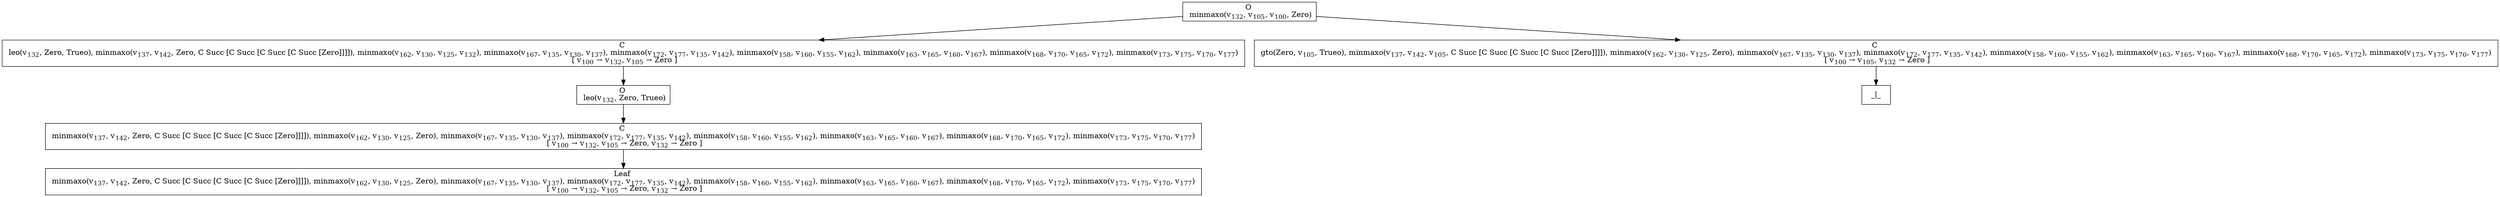 digraph {
    graph [rankdir=TB
          ,bgcolor=transparent];
    node [shape=box
         ,fillcolor=white
         ,style=filled];
    0 [label=<O <BR/> minmaxo(v<SUB>132</SUB>, v<SUB>105</SUB>, v<SUB>100</SUB>, Zero)>];
    1 [label=<C <BR/> leo(v<SUB>132</SUB>, Zero, Trueo), minmaxo(v<SUB>137</SUB>, v<SUB>142</SUB>, Zero, C Succ [C Succ [C Succ [C Succ [Zero]]]]), minmaxo(v<SUB>162</SUB>, v<SUB>130</SUB>, v<SUB>125</SUB>, v<SUB>132</SUB>), minmaxo(v<SUB>167</SUB>, v<SUB>135</SUB>, v<SUB>130</SUB>, v<SUB>137</SUB>), minmaxo(v<SUB>172</SUB>, v<SUB>177</SUB>, v<SUB>135</SUB>, v<SUB>142</SUB>), minmaxo(v<SUB>158</SUB>, v<SUB>160</SUB>, v<SUB>155</SUB>, v<SUB>162</SUB>), minmaxo(v<SUB>163</SUB>, v<SUB>165</SUB>, v<SUB>160</SUB>, v<SUB>167</SUB>), minmaxo(v<SUB>168</SUB>, v<SUB>170</SUB>, v<SUB>165</SUB>, v<SUB>172</SUB>), minmaxo(v<SUB>173</SUB>, v<SUB>175</SUB>, v<SUB>170</SUB>, v<SUB>177</SUB>) <BR/>  [ v<SUB>100</SUB> &rarr; v<SUB>132</SUB>, v<SUB>105</SUB> &rarr; Zero ] >];
    2 [label=<C <BR/> gto(Zero, v<SUB>105</SUB>, Trueo), minmaxo(v<SUB>137</SUB>, v<SUB>142</SUB>, v<SUB>105</SUB>, C Succ [C Succ [C Succ [C Succ [Zero]]]]), minmaxo(v<SUB>162</SUB>, v<SUB>130</SUB>, v<SUB>125</SUB>, Zero), minmaxo(v<SUB>167</SUB>, v<SUB>135</SUB>, v<SUB>130</SUB>, v<SUB>137</SUB>), minmaxo(v<SUB>172</SUB>, v<SUB>177</SUB>, v<SUB>135</SUB>, v<SUB>142</SUB>), minmaxo(v<SUB>158</SUB>, v<SUB>160</SUB>, v<SUB>155</SUB>, v<SUB>162</SUB>), minmaxo(v<SUB>163</SUB>, v<SUB>165</SUB>, v<SUB>160</SUB>, v<SUB>167</SUB>), minmaxo(v<SUB>168</SUB>, v<SUB>170</SUB>, v<SUB>165</SUB>, v<SUB>172</SUB>), minmaxo(v<SUB>173</SUB>, v<SUB>175</SUB>, v<SUB>170</SUB>, v<SUB>177</SUB>) <BR/>  [ v<SUB>100</SUB> &rarr; v<SUB>105</SUB>, v<SUB>132</SUB> &rarr; Zero ] >];
    3 [label=<O <BR/> leo(v<SUB>132</SUB>, Zero, Trueo)>];
    4 [label=<C <BR/> minmaxo(v<SUB>137</SUB>, v<SUB>142</SUB>, Zero, C Succ [C Succ [C Succ [C Succ [Zero]]]]), minmaxo(v<SUB>162</SUB>, v<SUB>130</SUB>, v<SUB>125</SUB>, Zero), minmaxo(v<SUB>167</SUB>, v<SUB>135</SUB>, v<SUB>130</SUB>, v<SUB>137</SUB>), minmaxo(v<SUB>172</SUB>, v<SUB>177</SUB>, v<SUB>135</SUB>, v<SUB>142</SUB>), minmaxo(v<SUB>158</SUB>, v<SUB>160</SUB>, v<SUB>155</SUB>, v<SUB>162</SUB>), minmaxo(v<SUB>163</SUB>, v<SUB>165</SUB>, v<SUB>160</SUB>, v<SUB>167</SUB>), minmaxo(v<SUB>168</SUB>, v<SUB>170</SUB>, v<SUB>165</SUB>, v<SUB>172</SUB>), minmaxo(v<SUB>173</SUB>, v<SUB>175</SUB>, v<SUB>170</SUB>, v<SUB>177</SUB>) <BR/>  [ v<SUB>100</SUB> &rarr; v<SUB>132</SUB>, v<SUB>105</SUB> &rarr; Zero, v<SUB>132</SUB> &rarr; Zero ] >];
    5 [label=<Leaf <BR/> minmaxo(v<SUB>137</SUB>, v<SUB>142</SUB>, Zero, C Succ [C Succ [C Succ [C Succ [Zero]]]]), minmaxo(v<SUB>162</SUB>, v<SUB>130</SUB>, v<SUB>125</SUB>, Zero), minmaxo(v<SUB>167</SUB>, v<SUB>135</SUB>, v<SUB>130</SUB>, v<SUB>137</SUB>), minmaxo(v<SUB>172</SUB>, v<SUB>177</SUB>, v<SUB>135</SUB>, v<SUB>142</SUB>), minmaxo(v<SUB>158</SUB>, v<SUB>160</SUB>, v<SUB>155</SUB>, v<SUB>162</SUB>), minmaxo(v<SUB>163</SUB>, v<SUB>165</SUB>, v<SUB>160</SUB>, v<SUB>167</SUB>), minmaxo(v<SUB>168</SUB>, v<SUB>170</SUB>, v<SUB>165</SUB>, v<SUB>172</SUB>), minmaxo(v<SUB>173</SUB>, v<SUB>175</SUB>, v<SUB>170</SUB>, v<SUB>177</SUB>) <BR/>  [ v<SUB>100</SUB> &rarr; v<SUB>132</SUB>, v<SUB>105</SUB> &rarr; Zero, v<SUB>132</SUB> &rarr; Zero ] >];
    6 [label=<_|_>];
    0 -> 1 [label=""];
    0 -> 2 [label=""];
    1 -> 3 [label=""];
    2 -> 6 [label=""];
    3 -> 4 [label=""];
    4 -> 5 [label=""];
}